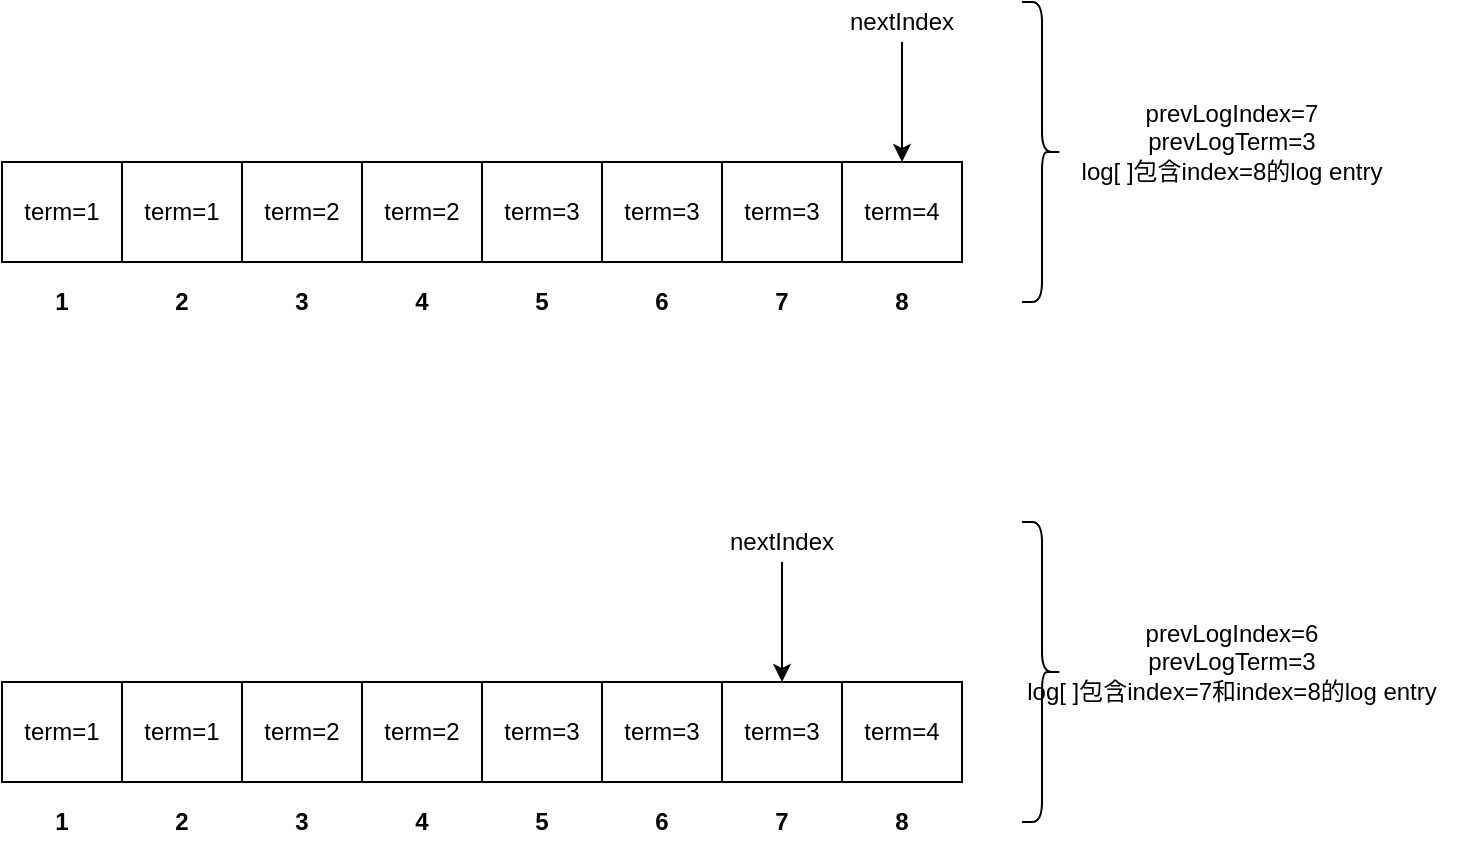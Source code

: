 <mxfile version="15.2.7" type="device"><diagram id="XAQ6Zzb1p4wb2AgqATFx" name="第 1 页"><mxGraphModel dx="1024" dy="592" grid="1" gridSize="10" guides="1" tooltips="1" connect="1" arrows="1" fold="1" page="1" pageScale="1" pageWidth="827" pageHeight="1169" math="0" shadow="0"><root><mxCell id="0"/><mxCell id="1" parent="0"/><mxCell id="DI9T4r6Ec5NEdAK9kR01-1" value="term=1" style="rounded=0;whiteSpace=wrap;html=1;" vertex="1" parent="1"><mxGeometry x="40" y="180" width="60" height="50" as="geometry"/></mxCell><mxCell id="DI9T4r6Ec5NEdAK9kR01-2" value="&lt;b&gt;1&lt;/b&gt;" style="text;html=1;strokeColor=none;fillColor=none;align=center;verticalAlign=middle;whiteSpace=wrap;rounded=0;" vertex="1" parent="1"><mxGeometry x="50" y="240" width="40" height="20" as="geometry"/></mxCell><mxCell id="DI9T4r6Ec5NEdAK9kR01-3" value="term=1" style="rounded=0;whiteSpace=wrap;html=1;" vertex="1" parent="1"><mxGeometry x="100" y="180" width="60" height="50" as="geometry"/></mxCell><mxCell id="DI9T4r6Ec5NEdAK9kR01-4" value="&lt;b&gt;2&lt;/b&gt;" style="text;html=1;strokeColor=none;fillColor=none;align=center;verticalAlign=middle;whiteSpace=wrap;rounded=0;" vertex="1" parent="1"><mxGeometry x="110" y="240" width="40" height="20" as="geometry"/></mxCell><mxCell id="DI9T4r6Ec5NEdAK9kR01-7" value="term=2" style="rounded=0;whiteSpace=wrap;html=1;" vertex="1" parent="1"><mxGeometry x="160" y="180" width="60" height="50" as="geometry"/></mxCell><mxCell id="DI9T4r6Ec5NEdAK9kR01-8" value="&lt;b&gt;3&lt;/b&gt;" style="text;html=1;strokeColor=none;fillColor=none;align=center;verticalAlign=middle;whiteSpace=wrap;rounded=0;" vertex="1" parent="1"><mxGeometry x="170" y="240" width="40" height="20" as="geometry"/></mxCell><mxCell id="DI9T4r6Ec5NEdAK9kR01-9" value="term=2" style="rounded=0;whiteSpace=wrap;html=1;" vertex="1" parent="1"><mxGeometry x="220" y="180" width="60" height="50" as="geometry"/></mxCell><mxCell id="DI9T4r6Ec5NEdAK9kR01-10" value="&lt;b&gt;4&lt;/b&gt;" style="text;html=1;strokeColor=none;fillColor=none;align=center;verticalAlign=middle;whiteSpace=wrap;rounded=0;" vertex="1" parent="1"><mxGeometry x="230" y="240" width="40" height="20" as="geometry"/></mxCell><mxCell id="DI9T4r6Ec5NEdAK9kR01-11" value="term=3" style="rounded=0;whiteSpace=wrap;html=1;" vertex="1" parent="1"><mxGeometry x="280" y="180" width="60" height="50" as="geometry"/></mxCell><mxCell id="DI9T4r6Ec5NEdAK9kR01-12" value="&lt;b&gt;5&lt;/b&gt;" style="text;html=1;strokeColor=none;fillColor=none;align=center;verticalAlign=middle;whiteSpace=wrap;rounded=0;" vertex="1" parent="1"><mxGeometry x="290" y="240" width="40" height="20" as="geometry"/></mxCell><mxCell id="DI9T4r6Ec5NEdAK9kR01-13" value="term=3" style="rounded=0;whiteSpace=wrap;html=1;" vertex="1" parent="1"><mxGeometry x="340" y="180" width="60" height="50" as="geometry"/></mxCell><mxCell id="DI9T4r6Ec5NEdAK9kR01-14" value="&lt;b&gt;6&lt;/b&gt;" style="text;html=1;strokeColor=none;fillColor=none;align=center;verticalAlign=middle;whiteSpace=wrap;rounded=0;" vertex="1" parent="1"><mxGeometry x="350" y="240" width="40" height="20" as="geometry"/></mxCell><mxCell id="DI9T4r6Ec5NEdAK9kR01-15" value="term=3" style="rounded=0;whiteSpace=wrap;html=1;" vertex="1" parent="1"><mxGeometry x="400" y="180" width="60" height="50" as="geometry"/></mxCell><mxCell id="DI9T4r6Ec5NEdAK9kR01-16" value="&lt;b&gt;7&lt;/b&gt;" style="text;html=1;strokeColor=none;fillColor=none;align=center;verticalAlign=middle;whiteSpace=wrap;rounded=0;" vertex="1" parent="1"><mxGeometry x="410" y="240" width="40" height="20" as="geometry"/></mxCell><mxCell id="DI9T4r6Ec5NEdAK9kR01-17" value="term=4" style="rounded=0;whiteSpace=wrap;html=1;" vertex="1" parent="1"><mxGeometry x="460" y="180" width="60" height="50" as="geometry"/></mxCell><mxCell id="DI9T4r6Ec5NEdAK9kR01-18" value="&lt;b&gt;8&lt;/b&gt;" style="text;html=1;strokeColor=none;fillColor=none;align=center;verticalAlign=middle;whiteSpace=wrap;rounded=0;" vertex="1" parent="1"><mxGeometry x="470" y="240" width="40" height="20" as="geometry"/></mxCell><mxCell id="DI9T4r6Ec5NEdAK9kR01-19" value="" style="endArrow=classic;html=1;" edge="1" parent="1"><mxGeometry width="50" height="50" relative="1" as="geometry"><mxPoint x="490" y="120" as="sourcePoint"/><mxPoint x="490" y="180" as="targetPoint"/></mxGeometry></mxCell><mxCell id="DI9T4r6Ec5NEdAK9kR01-20" value="nextIndex" style="text;html=1;strokeColor=none;fillColor=none;align=center;verticalAlign=middle;whiteSpace=wrap;rounded=0;" vertex="1" parent="1"><mxGeometry x="470" y="100" width="40" height="20" as="geometry"/></mxCell><mxCell id="DI9T4r6Ec5NEdAK9kR01-22" value="" style="shape=curlyBracket;whiteSpace=wrap;html=1;rounded=1;flipH=1;" vertex="1" parent="1"><mxGeometry x="550" y="100" width="20" height="150" as="geometry"/></mxCell><mxCell id="DI9T4r6Ec5NEdAK9kR01-23" value="prevLogIndex=7&lt;br&gt;prevLogTerm=3&lt;br&gt;log[ ]包含index=8的log entry" style="text;html=1;strokeColor=none;fillColor=none;align=center;verticalAlign=middle;whiteSpace=wrap;rounded=0;" vertex="1" parent="1"><mxGeometry x="540" y="160" width="230" height="20" as="geometry"/></mxCell><mxCell id="DI9T4r6Ec5NEdAK9kR01-24" value="term=1" style="rounded=0;whiteSpace=wrap;html=1;" vertex="1" parent="1"><mxGeometry x="40" y="440" width="60" height="50" as="geometry"/></mxCell><mxCell id="DI9T4r6Ec5NEdAK9kR01-25" value="&lt;b&gt;1&lt;/b&gt;" style="text;html=1;strokeColor=none;fillColor=none;align=center;verticalAlign=middle;whiteSpace=wrap;rounded=0;" vertex="1" parent="1"><mxGeometry x="50" y="500" width="40" height="20" as="geometry"/></mxCell><mxCell id="DI9T4r6Ec5NEdAK9kR01-26" value="term=1" style="rounded=0;whiteSpace=wrap;html=1;" vertex="1" parent="1"><mxGeometry x="100" y="440" width="60" height="50" as="geometry"/></mxCell><mxCell id="DI9T4r6Ec5NEdAK9kR01-27" value="&lt;b&gt;2&lt;/b&gt;" style="text;html=1;strokeColor=none;fillColor=none;align=center;verticalAlign=middle;whiteSpace=wrap;rounded=0;" vertex="1" parent="1"><mxGeometry x="110" y="500" width="40" height="20" as="geometry"/></mxCell><mxCell id="DI9T4r6Ec5NEdAK9kR01-28" value="term=2" style="rounded=0;whiteSpace=wrap;html=1;" vertex="1" parent="1"><mxGeometry x="160" y="440" width="60" height="50" as="geometry"/></mxCell><mxCell id="DI9T4r6Ec5NEdAK9kR01-29" value="&lt;b&gt;3&lt;/b&gt;" style="text;html=1;strokeColor=none;fillColor=none;align=center;verticalAlign=middle;whiteSpace=wrap;rounded=0;" vertex="1" parent="1"><mxGeometry x="170" y="500" width="40" height="20" as="geometry"/></mxCell><mxCell id="DI9T4r6Ec5NEdAK9kR01-30" value="term=2" style="rounded=0;whiteSpace=wrap;html=1;" vertex="1" parent="1"><mxGeometry x="220" y="440" width="60" height="50" as="geometry"/></mxCell><mxCell id="DI9T4r6Ec5NEdAK9kR01-31" value="&lt;b&gt;4&lt;/b&gt;" style="text;html=1;strokeColor=none;fillColor=none;align=center;verticalAlign=middle;whiteSpace=wrap;rounded=0;" vertex="1" parent="1"><mxGeometry x="230" y="500" width="40" height="20" as="geometry"/></mxCell><mxCell id="DI9T4r6Ec5NEdAK9kR01-32" value="term=3" style="rounded=0;whiteSpace=wrap;html=1;" vertex="1" parent="1"><mxGeometry x="280" y="440" width="60" height="50" as="geometry"/></mxCell><mxCell id="DI9T4r6Ec5NEdAK9kR01-33" value="&lt;b&gt;5&lt;/b&gt;" style="text;html=1;strokeColor=none;fillColor=none;align=center;verticalAlign=middle;whiteSpace=wrap;rounded=0;" vertex="1" parent="1"><mxGeometry x="290" y="500" width="40" height="20" as="geometry"/></mxCell><mxCell id="DI9T4r6Ec5NEdAK9kR01-34" value="term=3" style="rounded=0;whiteSpace=wrap;html=1;" vertex="1" parent="1"><mxGeometry x="340" y="440" width="60" height="50" as="geometry"/></mxCell><mxCell id="DI9T4r6Ec5NEdAK9kR01-35" value="&lt;b&gt;6&lt;/b&gt;" style="text;html=1;strokeColor=none;fillColor=none;align=center;verticalAlign=middle;whiteSpace=wrap;rounded=0;" vertex="1" parent="1"><mxGeometry x="350" y="500" width="40" height="20" as="geometry"/></mxCell><mxCell id="DI9T4r6Ec5NEdAK9kR01-36" value="term=3" style="rounded=0;whiteSpace=wrap;html=1;" vertex="1" parent="1"><mxGeometry x="400" y="440" width="60" height="50" as="geometry"/></mxCell><mxCell id="DI9T4r6Ec5NEdAK9kR01-37" value="&lt;b&gt;7&lt;/b&gt;" style="text;html=1;strokeColor=none;fillColor=none;align=center;verticalAlign=middle;whiteSpace=wrap;rounded=0;" vertex="1" parent="1"><mxGeometry x="410" y="500" width="40" height="20" as="geometry"/></mxCell><mxCell id="DI9T4r6Ec5NEdAK9kR01-38" value="term=4" style="rounded=0;whiteSpace=wrap;html=1;" vertex="1" parent="1"><mxGeometry x="460" y="440" width="60" height="50" as="geometry"/></mxCell><mxCell id="DI9T4r6Ec5NEdAK9kR01-39" value="&lt;b&gt;8&lt;/b&gt;" style="text;html=1;strokeColor=none;fillColor=none;align=center;verticalAlign=middle;whiteSpace=wrap;rounded=0;" vertex="1" parent="1"><mxGeometry x="470" y="500" width="40" height="20" as="geometry"/></mxCell><mxCell id="DI9T4r6Ec5NEdAK9kR01-40" value="" style="endArrow=classic;html=1;" edge="1" parent="1"><mxGeometry width="50" height="50" relative="1" as="geometry"><mxPoint x="430" y="380" as="sourcePoint"/><mxPoint x="430" y="440" as="targetPoint"/></mxGeometry></mxCell><mxCell id="DI9T4r6Ec5NEdAK9kR01-41" value="nextIndex" style="text;html=1;strokeColor=none;fillColor=none;align=center;verticalAlign=middle;whiteSpace=wrap;rounded=0;" vertex="1" parent="1"><mxGeometry x="410" y="360" width="40" height="20" as="geometry"/></mxCell><mxCell id="DI9T4r6Ec5NEdAK9kR01-42" value="" style="shape=curlyBracket;whiteSpace=wrap;html=1;rounded=1;flipH=1;" vertex="1" parent="1"><mxGeometry x="550" y="360" width="20" height="150" as="geometry"/></mxCell><mxCell id="DI9T4r6Ec5NEdAK9kR01-43" value="prevLogIndex=6&lt;br&gt;prevLogTerm=3&lt;br&gt;log[ ]包含index=7和index=8的log entry" style="text;html=1;strokeColor=none;fillColor=none;align=center;verticalAlign=middle;whiteSpace=wrap;rounded=0;" vertex="1" parent="1"><mxGeometry x="540" y="420" width="230" height="20" as="geometry"/></mxCell></root></mxGraphModel></diagram></mxfile>